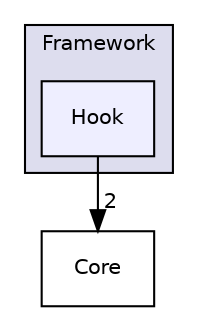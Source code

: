 digraph G {
  compound=true
  node [ fontsize="10", fontname="Helvetica"];
  edge [ labelfontsize="10", labelfontname="Helvetica"];
  subgraph clusterdir_c16df085c44558d172d971f9e77068f0 {
    graph [ bgcolor="#ddddee", pencolor="black", label="Framework" fontname="Helvetica", fontsize="10", URL="dir_c16df085c44558d172d971f9e77068f0.html"]
  dir_b2b1d916e94ef13250317becd61c3347 [shape=box, label="Hook", style="filled", fillcolor="#eeeeff", pencolor="black", URL="dir_b2b1d916e94ef13250317becd61c3347.html"];
  }
  dir_18e810e4117992965d590bf395a39555 [shape=box label="Core" URL="dir_18e810e4117992965d590bf395a39555.html"];
  dir_b2b1d916e94ef13250317becd61c3347->dir_18e810e4117992965d590bf395a39555 [headlabel="2", labeldistance=1.5 headhref="dir_000003_000001.html"];
}
